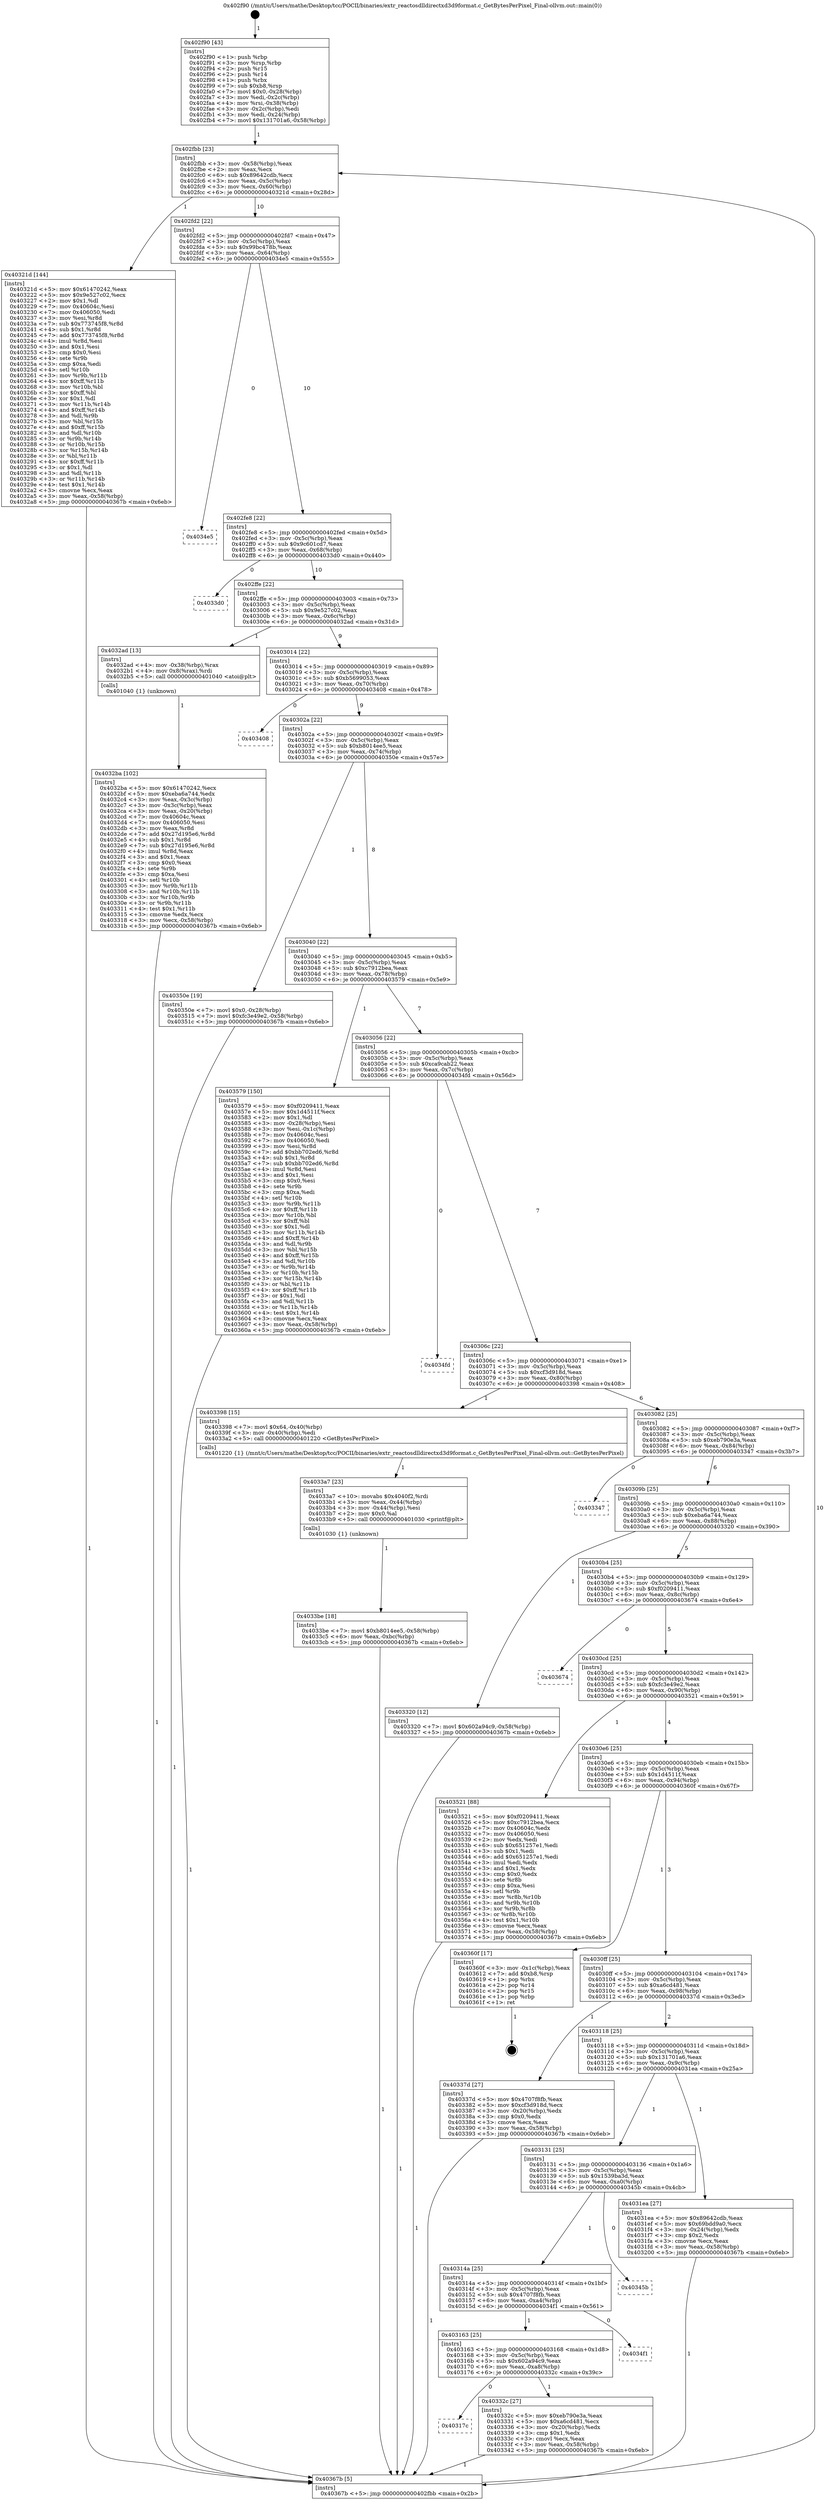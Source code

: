 digraph "0x402f90" {
  label = "0x402f90 (/mnt/c/Users/mathe/Desktop/tcc/POCII/binaries/extr_reactosdlldirectxd3d9format.c_GetBytesPerPixel_Final-ollvm.out::main(0))"
  labelloc = "t"
  node[shape=record]

  Entry [label="",width=0.3,height=0.3,shape=circle,fillcolor=black,style=filled]
  "0x402fbb" [label="{
     0x402fbb [23]\l
     | [instrs]\l
     &nbsp;&nbsp;0x402fbb \<+3\>: mov -0x58(%rbp),%eax\l
     &nbsp;&nbsp;0x402fbe \<+2\>: mov %eax,%ecx\l
     &nbsp;&nbsp;0x402fc0 \<+6\>: sub $0x89642cdb,%ecx\l
     &nbsp;&nbsp;0x402fc6 \<+3\>: mov %eax,-0x5c(%rbp)\l
     &nbsp;&nbsp;0x402fc9 \<+3\>: mov %ecx,-0x60(%rbp)\l
     &nbsp;&nbsp;0x402fcc \<+6\>: je 000000000040321d \<main+0x28d\>\l
  }"]
  "0x40321d" [label="{
     0x40321d [144]\l
     | [instrs]\l
     &nbsp;&nbsp;0x40321d \<+5\>: mov $0x61470242,%eax\l
     &nbsp;&nbsp;0x403222 \<+5\>: mov $0x9e527c02,%ecx\l
     &nbsp;&nbsp;0x403227 \<+2\>: mov $0x1,%dl\l
     &nbsp;&nbsp;0x403229 \<+7\>: mov 0x40604c,%esi\l
     &nbsp;&nbsp;0x403230 \<+7\>: mov 0x406050,%edi\l
     &nbsp;&nbsp;0x403237 \<+3\>: mov %esi,%r8d\l
     &nbsp;&nbsp;0x40323a \<+7\>: sub $0x773745f8,%r8d\l
     &nbsp;&nbsp;0x403241 \<+4\>: sub $0x1,%r8d\l
     &nbsp;&nbsp;0x403245 \<+7\>: add $0x773745f8,%r8d\l
     &nbsp;&nbsp;0x40324c \<+4\>: imul %r8d,%esi\l
     &nbsp;&nbsp;0x403250 \<+3\>: and $0x1,%esi\l
     &nbsp;&nbsp;0x403253 \<+3\>: cmp $0x0,%esi\l
     &nbsp;&nbsp;0x403256 \<+4\>: sete %r9b\l
     &nbsp;&nbsp;0x40325a \<+3\>: cmp $0xa,%edi\l
     &nbsp;&nbsp;0x40325d \<+4\>: setl %r10b\l
     &nbsp;&nbsp;0x403261 \<+3\>: mov %r9b,%r11b\l
     &nbsp;&nbsp;0x403264 \<+4\>: xor $0xff,%r11b\l
     &nbsp;&nbsp;0x403268 \<+3\>: mov %r10b,%bl\l
     &nbsp;&nbsp;0x40326b \<+3\>: xor $0xff,%bl\l
     &nbsp;&nbsp;0x40326e \<+3\>: xor $0x1,%dl\l
     &nbsp;&nbsp;0x403271 \<+3\>: mov %r11b,%r14b\l
     &nbsp;&nbsp;0x403274 \<+4\>: and $0xff,%r14b\l
     &nbsp;&nbsp;0x403278 \<+3\>: and %dl,%r9b\l
     &nbsp;&nbsp;0x40327b \<+3\>: mov %bl,%r15b\l
     &nbsp;&nbsp;0x40327e \<+4\>: and $0xff,%r15b\l
     &nbsp;&nbsp;0x403282 \<+3\>: and %dl,%r10b\l
     &nbsp;&nbsp;0x403285 \<+3\>: or %r9b,%r14b\l
     &nbsp;&nbsp;0x403288 \<+3\>: or %r10b,%r15b\l
     &nbsp;&nbsp;0x40328b \<+3\>: xor %r15b,%r14b\l
     &nbsp;&nbsp;0x40328e \<+3\>: or %bl,%r11b\l
     &nbsp;&nbsp;0x403291 \<+4\>: xor $0xff,%r11b\l
     &nbsp;&nbsp;0x403295 \<+3\>: or $0x1,%dl\l
     &nbsp;&nbsp;0x403298 \<+3\>: and %dl,%r11b\l
     &nbsp;&nbsp;0x40329b \<+3\>: or %r11b,%r14b\l
     &nbsp;&nbsp;0x40329e \<+4\>: test $0x1,%r14b\l
     &nbsp;&nbsp;0x4032a2 \<+3\>: cmovne %ecx,%eax\l
     &nbsp;&nbsp;0x4032a5 \<+3\>: mov %eax,-0x58(%rbp)\l
     &nbsp;&nbsp;0x4032a8 \<+5\>: jmp 000000000040367b \<main+0x6eb\>\l
  }"]
  "0x402fd2" [label="{
     0x402fd2 [22]\l
     | [instrs]\l
     &nbsp;&nbsp;0x402fd2 \<+5\>: jmp 0000000000402fd7 \<main+0x47\>\l
     &nbsp;&nbsp;0x402fd7 \<+3\>: mov -0x5c(%rbp),%eax\l
     &nbsp;&nbsp;0x402fda \<+5\>: sub $0x99bc478b,%eax\l
     &nbsp;&nbsp;0x402fdf \<+3\>: mov %eax,-0x64(%rbp)\l
     &nbsp;&nbsp;0x402fe2 \<+6\>: je 00000000004034e5 \<main+0x555\>\l
  }"]
  Exit [label="",width=0.3,height=0.3,shape=circle,fillcolor=black,style=filled,peripheries=2]
  "0x4034e5" [label="{
     0x4034e5\l
  }", style=dashed]
  "0x402fe8" [label="{
     0x402fe8 [22]\l
     | [instrs]\l
     &nbsp;&nbsp;0x402fe8 \<+5\>: jmp 0000000000402fed \<main+0x5d\>\l
     &nbsp;&nbsp;0x402fed \<+3\>: mov -0x5c(%rbp),%eax\l
     &nbsp;&nbsp;0x402ff0 \<+5\>: sub $0x9c601cd7,%eax\l
     &nbsp;&nbsp;0x402ff5 \<+3\>: mov %eax,-0x68(%rbp)\l
     &nbsp;&nbsp;0x402ff8 \<+6\>: je 00000000004033d0 \<main+0x440\>\l
  }"]
  "0x4033be" [label="{
     0x4033be [18]\l
     | [instrs]\l
     &nbsp;&nbsp;0x4033be \<+7\>: movl $0xb8014ee5,-0x58(%rbp)\l
     &nbsp;&nbsp;0x4033c5 \<+6\>: mov %eax,-0xbc(%rbp)\l
     &nbsp;&nbsp;0x4033cb \<+5\>: jmp 000000000040367b \<main+0x6eb\>\l
  }"]
  "0x4033d0" [label="{
     0x4033d0\l
  }", style=dashed]
  "0x402ffe" [label="{
     0x402ffe [22]\l
     | [instrs]\l
     &nbsp;&nbsp;0x402ffe \<+5\>: jmp 0000000000403003 \<main+0x73\>\l
     &nbsp;&nbsp;0x403003 \<+3\>: mov -0x5c(%rbp),%eax\l
     &nbsp;&nbsp;0x403006 \<+5\>: sub $0x9e527c02,%eax\l
     &nbsp;&nbsp;0x40300b \<+3\>: mov %eax,-0x6c(%rbp)\l
     &nbsp;&nbsp;0x40300e \<+6\>: je 00000000004032ad \<main+0x31d\>\l
  }"]
  "0x4033a7" [label="{
     0x4033a7 [23]\l
     | [instrs]\l
     &nbsp;&nbsp;0x4033a7 \<+10\>: movabs $0x4040f2,%rdi\l
     &nbsp;&nbsp;0x4033b1 \<+3\>: mov %eax,-0x44(%rbp)\l
     &nbsp;&nbsp;0x4033b4 \<+3\>: mov -0x44(%rbp),%esi\l
     &nbsp;&nbsp;0x4033b7 \<+2\>: mov $0x0,%al\l
     &nbsp;&nbsp;0x4033b9 \<+5\>: call 0000000000401030 \<printf@plt\>\l
     | [calls]\l
     &nbsp;&nbsp;0x401030 \{1\} (unknown)\l
  }"]
  "0x4032ad" [label="{
     0x4032ad [13]\l
     | [instrs]\l
     &nbsp;&nbsp;0x4032ad \<+4\>: mov -0x38(%rbp),%rax\l
     &nbsp;&nbsp;0x4032b1 \<+4\>: mov 0x8(%rax),%rdi\l
     &nbsp;&nbsp;0x4032b5 \<+5\>: call 0000000000401040 \<atoi@plt\>\l
     | [calls]\l
     &nbsp;&nbsp;0x401040 \{1\} (unknown)\l
  }"]
  "0x403014" [label="{
     0x403014 [22]\l
     | [instrs]\l
     &nbsp;&nbsp;0x403014 \<+5\>: jmp 0000000000403019 \<main+0x89\>\l
     &nbsp;&nbsp;0x403019 \<+3\>: mov -0x5c(%rbp),%eax\l
     &nbsp;&nbsp;0x40301c \<+5\>: sub $0xb5699053,%eax\l
     &nbsp;&nbsp;0x403021 \<+3\>: mov %eax,-0x70(%rbp)\l
     &nbsp;&nbsp;0x403024 \<+6\>: je 0000000000403408 \<main+0x478\>\l
  }"]
  "0x40317c" [label="{
     0x40317c\l
  }", style=dashed]
  "0x403408" [label="{
     0x403408\l
  }", style=dashed]
  "0x40302a" [label="{
     0x40302a [22]\l
     | [instrs]\l
     &nbsp;&nbsp;0x40302a \<+5\>: jmp 000000000040302f \<main+0x9f\>\l
     &nbsp;&nbsp;0x40302f \<+3\>: mov -0x5c(%rbp),%eax\l
     &nbsp;&nbsp;0x403032 \<+5\>: sub $0xb8014ee5,%eax\l
     &nbsp;&nbsp;0x403037 \<+3\>: mov %eax,-0x74(%rbp)\l
     &nbsp;&nbsp;0x40303a \<+6\>: je 000000000040350e \<main+0x57e\>\l
  }"]
  "0x40332c" [label="{
     0x40332c [27]\l
     | [instrs]\l
     &nbsp;&nbsp;0x40332c \<+5\>: mov $0xeb790e3a,%eax\l
     &nbsp;&nbsp;0x403331 \<+5\>: mov $0xa6cd481,%ecx\l
     &nbsp;&nbsp;0x403336 \<+3\>: mov -0x20(%rbp),%edx\l
     &nbsp;&nbsp;0x403339 \<+3\>: cmp $0x1,%edx\l
     &nbsp;&nbsp;0x40333c \<+3\>: cmovl %ecx,%eax\l
     &nbsp;&nbsp;0x40333f \<+3\>: mov %eax,-0x58(%rbp)\l
     &nbsp;&nbsp;0x403342 \<+5\>: jmp 000000000040367b \<main+0x6eb\>\l
  }"]
  "0x40350e" [label="{
     0x40350e [19]\l
     | [instrs]\l
     &nbsp;&nbsp;0x40350e \<+7\>: movl $0x0,-0x28(%rbp)\l
     &nbsp;&nbsp;0x403515 \<+7\>: movl $0xfc3e49e2,-0x58(%rbp)\l
     &nbsp;&nbsp;0x40351c \<+5\>: jmp 000000000040367b \<main+0x6eb\>\l
  }"]
  "0x403040" [label="{
     0x403040 [22]\l
     | [instrs]\l
     &nbsp;&nbsp;0x403040 \<+5\>: jmp 0000000000403045 \<main+0xb5\>\l
     &nbsp;&nbsp;0x403045 \<+3\>: mov -0x5c(%rbp),%eax\l
     &nbsp;&nbsp;0x403048 \<+5\>: sub $0xc7912bea,%eax\l
     &nbsp;&nbsp;0x40304d \<+3\>: mov %eax,-0x78(%rbp)\l
     &nbsp;&nbsp;0x403050 \<+6\>: je 0000000000403579 \<main+0x5e9\>\l
  }"]
  "0x403163" [label="{
     0x403163 [25]\l
     | [instrs]\l
     &nbsp;&nbsp;0x403163 \<+5\>: jmp 0000000000403168 \<main+0x1d8\>\l
     &nbsp;&nbsp;0x403168 \<+3\>: mov -0x5c(%rbp),%eax\l
     &nbsp;&nbsp;0x40316b \<+5\>: sub $0x602a94c9,%eax\l
     &nbsp;&nbsp;0x403170 \<+6\>: mov %eax,-0xa8(%rbp)\l
     &nbsp;&nbsp;0x403176 \<+6\>: je 000000000040332c \<main+0x39c\>\l
  }"]
  "0x403579" [label="{
     0x403579 [150]\l
     | [instrs]\l
     &nbsp;&nbsp;0x403579 \<+5\>: mov $0xf0209411,%eax\l
     &nbsp;&nbsp;0x40357e \<+5\>: mov $0x1d4511f,%ecx\l
     &nbsp;&nbsp;0x403583 \<+2\>: mov $0x1,%dl\l
     &nbsp;&nbsp;0x403585 \<+3\>: mov -0x28(%rbp),%esi\l
     &nbsp;&nbsp;0x403588 \<+3\>: mov %esi,-0x1c(%rbp)\l
     &nbsp;&nbsp;0x40358b \<+7\>: mov 0x40604c,%esi\l
     &nbsp;&nbsp;0x403592 \<+7\>: mov 0x406050,%edi\l
     &nbsp;&nbsp;0x403599 \<+3\>: mov %esi,%r8d\l
     &nbsp;&nbsp;0x40359c \<+7\>: add $0xbb702ed6,%r8d\l
     &nbsp;&nbsp;0x4035a3 \<+4\>: sub $0x1,%r8d\l
     &nbsp;&nbsp;0x4035a7 \<+7\>: sub $0xbb702ed6,%r8d\l
     &nbsp;&nbsp;0x4035ae \<+4\>: imul %r8d,%esi\l
     &nbsp;&nbsp;0x4035b2 \<+3\>: and $0x1,%esi\l
     &nbsp;&nbsp;0x4035b5 \<+3\>: cmp $0x0,%esi\l
     &nbsp;&nbsp;0x4035b8 \<+4\>: sete %r9b\l
     &nbsp;&nbsp;0x4035bc \<+3\>: cmp $0xa,%edi\l
     &nbsp;&nbsp;0x4035bf \<+4\>: setl %r10b\l
     &nbsp;&nbsp;0x4035c3 \<+3\>: mov %r9b,%r11b\l
     &nbsp;&nbsp;0x4035c6 \<+4\>: xor $0xff,%r11b\l
     &nbsp;&nbsp;0x4035ca \<+3\>: mov %r10b,%bl\l
     &nbsp;&nbsp;0x4035cd \<+3\>: xor $0xff,%bl\l
     &nbsp;&nbsp;0x4035d0 \<+3\>: xor $0x1,%dl\l
     &nbsp;&nbsp;0x4035d3 \<+3\>: mov %r11b,%r14b\l
     &nbsp;&nbsp;0x4035d6 \<+4\>: and $0xff,%r14b\l
     &nbsp;&nbsp;0x4035da \<+3\>: and %dl,%r9b\l
     &nbsp;&nbsp;0x4035dd \<+3\>: mov %bl,%r15b\l
     &nbsp;&nbsp;0x4035e0 \<+4\>: and $0xff,%r15b\l
     &nbsp;&nbsp;0x4035e4 \<+3\>: and %dl,%r10b\l
     &nbsp;&nbsp;0x4035e7 \<+3\>: or %r9b,%r14b\l
     &nbsp;&nbsp;0x4035ea \<+3\>: or %r10b,%r15b\l
     &nbsp;&nbsp;0x4035ed \<+3\>: xor %r15b,%r14b\l
     &nbsp;&nbsp;0x4035f0 \<+3\>: or %bl,%r11b\l
     &nbsp;&nbsp;0x4035f3 \<+4\>: xor $0xff,%r11b\l
     &nbsp;&nbsp;0x4035f7 \<+3\>: or $0x1,%dl\l
     &nbsp;&nbsp;0x4035fa \<+3\>: and %dl,%r11b\l
     &nbsp;&nbsp;0x4035fd \<+3\>: or %r11b,%r14b\l
     &nbsp;&nbsp;0x403600 \<+4\>: test $0x1,%r14b\l
     &nbsp;&nbsp;0x403604 \<+3\>: cmovne %ecx,%eax\l
     &nbsp;&nbsp;0x403607 \<+3\>: mov %eax,-0x58(%rbp)\l
     &nbsp;&nbsp;0x40360a \<+5\>: jmp 000000000040367b \<main+0x6eb\>\l
  }"]
  "0x403056" [label="{
     0x403056 [22]\l
     | [instrs]\l
     &nbsp;&nbsp;0x403056 \<+5\>: jmp 000000000040305b \<main+0xcb\>\l
     &nbsp;&nbsp;0x40305b \<+3\>: mov -0x5c(%rbp),%eax\l
     &nbsp;&nbsp;0x40305e \<+5\>: sub $0xca9cab22,%eax\l
     &nbsp;&nbsp;0x403063 \<+3\>: mov %eax,-0x7c(%rbp)\l
     &nbsp;&nbsp;0x403066 \<+6\>: je 00000000004034fd \<main+0x56d\>\l
  }"]
  "0x4034f1" [label="{
     0x4034f1\l
  }", style=dashed]
  "0x4034fd" [label="{
     0x4034fd\l
  }", style=dashed]
  "0x40306c" [label="{
     0x40306c [22]\l
     | [instrs]\l
     &nbsp;&nbsp;0x40306c \<+5\>: jmp 0000000000403071 \<main+0xe1\>\l
     &nbsp;&nbsp;0x403071 \<+3\>: mov -0x5c(%rbp),%eax\l
     &nbsp;&nbsp;0x403074 \<+5\>: sub $0xcf3d918d,%eax\l
     &nbsp;&nbsp;0x403079 \<+3\>: mov %eax,-0x80(%rbp)\l
     &nbsp;&nbsp;0x40307c \<+6\>: je 0000000000403398 \<main+0x408\>\l
  }"]
  "0x40314a" [label="{
     0x40314a [25]\l
     | [instrs]\l
     &nbsp;&nbsp;0x40314a \<+5\>: jmp 000000000040314f \<main+0x1bf\>\l
     &nbsp;&nbsp;0x40314f \<+3\>: mov -0x5c(%rbp),%eax\l
     &nbsp;&nbsp;0x403152 \<+5\>: sub $0x4707f8fb,%eax\l
     &nbsp;&nbsp;0x403157 \<+6\>: mov %eax,-0xa4(%rbp)\l
     &nbsp;&nbsp;0x40315d \<+6\>: je 00000000004034f1 \<main+0x561\>\l
  }"]
  "0x403398" [label="{
     0x403398 [15]\l
     | [instrs]\l
     &nbsp;&nbsp;0x403398 \<+7\>: movl $0x64,-0x40(%rbp)\l
     &nbsp;&nbsp;0x40339f \<+3\>: mov -0x40(%rbp),%edi\l
     &nbsp;&nbsp;0x4033a2 \<+5\>: call 0000000000401220 \<GetBytesPerPixel\>\l
     | [calls]\l
     &nbsp;&nbsp;0x401220 \{1\} (/mnt/c/Users/mathe/Desktop/tcc/POCII/binaries/extr_reactosdlldirectxd3d9format.c_GetBytesPerPixel_Final-ollvm.out::GetBytesPerPixel)\l
  }"]
  "0x403082" [label="{
     0x403082 [25]\l
     | [instrs]\l
     &nbsp;&nbsp;0x403082 \<+5\>: jmp 0000000000403087 \<main+0xf7\>\l
     &nbsp;&nbsp;0x403087 \<+3\>: mov -0x5c(%rbp),%eax\l
     &nbsp;&nbsp;0x40308a \<+5\>: sub $0xeb790e3a,%eax\l
     &nbsp;&nbsp;0x40308f \<+6\>: mov %eax,-0x84(%rbp)\l
     &nbsp;&nbsp;0x403095 \<+6\>: je 0000000000403347 \<main+0x3b7\>\l
  }"]
  "0x40345b" [label="{
     0x40345b\l
  }", style=dashed]
  "0x403347" [label="{
     0x403347\l
  }", style=dashed]
  "0x40309b" [label="{
     0x40309b [25]\l
     | [instrs]\l
     &nbsp;&nbsp;0x40309b \<+5\>: jmp 00000000004030a0 \<main+0x110\>\l
     &nbsp;&nbsp;0x4030a0 \<+3\>: mov -0x5c(%rbp),%eax\l
     &nbsp;&nbsp;0x4030a3 \<+5\>: sub $0xeba6a744,%eax\l
     &nbsp;&nbsp;0x4030a8 \<+6\>: mov %eax,-0x88(%rbp)\l
     &nbsp;&nbsp;0x4030ae \<+6\>: je 0000000000403320 \<main+0x390\>\l
  }"]
  "0x4032ba" [label="{
     0x4032ba [102]\l
     | [instrs]\l
     &nbsp;&nbsp;0x4032ba \<+5\>: mov $0x61470242,%ecx\l
     &nbsp;&nbsp;0x4032bf \<+5\>: mov $0xeba6a744,%edx\l
     &nbsp;&nbsp;0x4032c4 \<+3\>: mov %eax,-0x3c(%rbp)\l
     &nbsp;&nbsp;0x4032c7 \<+3\>: mov -0x3c(%rbp),%eax\l
     &nbsp;&nbsp;0x4032ca \<+3\>: mov %eax,-0x20(%rbp)\l
     &nbsp;&nbsp;0x4032cd \<+7\>: mov 0x40604c,%eax\l
     &nbsp;&nbsp;0x4032d4 \<+7\>: mov 0x406050,%esi\l
     &nbsp;&nbsp;0x4032db \<+3\>: mov %eax,%r8d\l
     &nbsp;&nbsp;0x4032de \<+7\>: add $0x27d195e6,%r8d\l
     &nbsp;&nbsp;0x4032e5 \<+4\>: sub $0x1,%r8d\l
     &nbsp;&nbsp;0x4032e9 \<+7\>: sub $0x27d195e6,%r8d\l
     &nbsp;&nbsp;0x4032f0 \<+4\>: imul %r8d,%eax\l
     &nbsp;&nbsp;0x4032f4 \<+3\>: and $0x1,%eax\l
     &nbsp;&nbsp;0x4032f7 \<+3\>: cmp $0x0,%eax\l
     &nbsp;&nbsp;0x4032fa \<+4\>: sete %r9b\l
     &nbsp;&nbsp;0x4032fe \<+3\>: cmp $0xa,%esi\l
     &nbsp;&nbsp;0x403301 \<+4\>: setl %r10b\l
     &nbsp;&nbsp;0x403305 \<+3\>: mov %r9b,%r11b\l
     &nbsp;&nbsp;0x403308 \<+3\>: and %r10b,%r11b\l
     &nbsp;&nbsp;0x40330b \<+3\>: xor %r10b,%r9b\l
     &nbsp;&nbsp;0x40330e \<+3\>: or %r9b,%r11b\l
     &nbsp;&nbsp;0x403311 \<+4\>: test $0x1,%r11b\l
     &nbsp;&nbsp;0x403315 \<+3\>: cmovne %edx,%ecx\l
     &nbsp;&nbsp;0x403318 \<+3\>: mov %ecx,-0x58(%rbp)\l
     &nbsp;&nbsp;0x40331b \<+5\>: jmp 000000000040367b \<main+0x6eb\>\l
  }"]
  "0x403320" [label="{
     0x403320 [12]\l
     | [instrs]\l
     &nbsp;&nbsp;0x403320 \<+7\>: movl $0x602a94c9,-0x58(%rbp)\l
     &nbsp;&nbsp;0x403327 \<+5\>: jmp 000000000040367b \<main+0x6eb\>\l
  }"]
  "0x4030b4" [label="{
     0x4030b4 [25]\l
     | [instrs]\l
     &nbsp;&nbsp;0x4030b4 \<+5\>: jmp 00000000004030b9 \<main+0x129\>\l
     &nbsp;&nbsp;0x4030b9 \<+3\>: mov -0x5c(%rbp),%eax\l
     &nbsp;&nbsp;0x4030bc \<+5\>: sub $0xf0209411,%eax\l
     &nbsp;&nbsp;0x4030c1 \<+6\>: mov %eax,-0x8c(%rbp)\l
     &nbsp;&nbsp;0x4030c7 \<+6\>: je 0000000000403674 \<main+0x6e4\>\l
  }"]
  "0x402f90" [label="{
     0x402f90 [43]\l
     | [instrs]\l
     &nbsp;&nbsp;0x402f90 \<+1\>: push %rbp\l
     &nbsp;&nbsp;0x402f91 \<+3\>: mov %rsp,%rbp\l
     &nbsp;&nbsp;0x402f94 \<+2\>: push %r15\l
     &nbsp;&nbsp;0x402f96 \<+2\>: push %r14\l
     &nbsp;&nbsp;0x402f98 \<+1\>: push %rbx\l
     &nbsp;&nbsp;0x402f99 \<+7\>: sub $0xb8,%rsp\l
     &nbsp;&nbsp;0x402fa0 \<+7\>: movl $0x0,-0x28(%rbp)\l
     &nbsp;&nbsp;0x402fa7 \<+3\>: mov %edi,-0x2c(%rbp)\l
     &nbsp;&nbsp;0x402faa \<+4\>: mov %rsi,-0x38(%rbp)\l
     &nbsp;&nbsp;0x402fae \<+3\>: mov -0x2c(%rbp),%edi\l
     &nbsp;&nbsp;0x402fb1 \<+3\>: mov %edi,-0x24(%rbp)\l
     &nbsp;&nbsp;0x402fb4 \<+7\>: movl $0x131701a6,-0x58(%rbp)\l
  }"]
  "0x403674" [label="{
     0x403674\l
  }", style=dashed]
  "0x4030cd" [label="{
     0x4030cd [25]\l
     | [instrs]\l
     &nbsp;&nbsp;0x4030cd \<+5\>: jmp 00000000004030d2 \<main+0x142\>\l
     &nbsp;&nbsp;0x4030d2 \<+3\>: mov -0x5c(%rbp),%eax\l
     &nbsp;&nbsp;0x4030d5 \<+5\>: sub $0xfc3e49e2,%eax\l
     &nbsp;&nbsp;0x4030da \<+6\>: mov %eax,-0x90(%rbp)\l
     &nbsp;&nbsp;0x4030e0 \<+6\>: je 0000000000403521 \<main+0x591\>\l
  }"]
  "0x40367b" [label="{
     0x40367b [5]\l
     | [instrs]\l
     &nbsp;&nbsp;0x40367b \<+5\>: jmp 0000000000402fbb \<main+0x2b\>\l
  }"]
  "0x403521" [label="{
     0x403521 [88]\l
     | [instrs]\l
     &nbsp;&nbsp;0x403521 \<+5\>: mov $0xf0209411,%eax\l
     &nbsp;&nbsp;0x403526 \<+5\>: mov $0xc7912bea,%ecx\l
     &nbsp;&nbsp;0x40352b \<+7\>: mov 0x40604c,%edx\l
     &nbsp;&nbsp;0x403532 \<+7\>: mov 0x406050,%esi\l
     &nbsp;&nbsp;0x403539 \<+2\>: mov %edx,%edi\l
     &nbsp;&nbsp;0x40353b \<+6\>: sub $0x651257e1,%edi\l
     &nbsp;&nbsp;0x403541 \<+3\>: sub $0x1,%edi\l
     &nbsp;&nbsp;0x403544 \<+6\>: add $0x651257e1,%edi\l
     &nbsp;&nbsp;0x40354a \<+3\>: imul %edi,%edx\l
     &nbsp;&nbsp;0x40354d \<+3\>: and $0x1,%edx\l
     &nbsp;&nbsp;0x403550 \<+3\>: cmp $0x0,%edx\l
     &nbsp;&nbsp;0x403553 \<+4\>: sete %r8b\l
     &nbsp;&nbsp;0x403557 \<+3\>: cmp $0xa,%esi\l
     &nbsp;&nbsp;0x40355a \<+4\>: setl %r9b\l
     &nbsp;&nbsp;0x40355e \<+3\>: mov %r8b,%r10b\l
     &nbsp;&nbsp;0x403561 \<+3\>: and %r9b,%r10b\l
     &nbsp;&nbsp;0x403564 \<+3\>: xor %r9b,%r8b\l
     &nbsp;&nbsp;0x403567 \<+3\>: or %r8b,%r10b\l
     &nbsp;&nbsp;0x40356a \<+4\>: test $0x1,%r10b\l
     &nbsp;&nbsp;0x40356e \<+3\>: cmovne %ecx,%eax\l
     &nbsp;&nbsp;0x403571 \<+3\>: mov %eax,-0x58(%rbp)\l
     &nbsp;&nbsp;0x403574 \<+5\>: jmp 000000000040367b \<main+0x6eb\>\l
  }"]
  "0x4030e6" [label="{
     0x4030e6 [25]\l
     | [instrs]\l
     &nbsp;&nbsp;0x4030e6 \<+5\>: jmp 00000000004030eb \<main+0x15b\>\l
     &nbsp;&nbsp;0x4030eb \<+3\>: mov -0x5c(%rbp),%eax\l
     &nbsp;&nbsp;0x4030ee \<+5\>: sub $0x1d4511f,%eax\l
     &nbsp;&nbsp;0x4030f3 \<+6\>: mov %eax,-0x94(%rbp)\l
     &nbsp;&nbsp;0x4030f9 \<+6\>: je 000000000040360f \<main+0x67f\>\l
  }"]
  "0x403131" [label="{
     0x403131 [25]\l
     | [instrs]\l
     &nbsp;&nbsp;0x403131 \<+5\>: jmp 0000000000403136 \<main+0x1a6\>\l
     &nbsp;&nbsp;0x403136 \<+3\>: mov -0x5c(%rbp),%eax\l
     &nbsp;&nbsp;0x403139 \<+5\>: sub $0x1539ba3d,%eax\l
     &nbsp;&nbsp;0x40313e \<+6\>: mov %eax,-0xa0(%rbp)\l
     &nbsp;&nbsp;0x403144 \<+6\>: je 000000000040345b \<main+0x4cb\>\l
  }"]
  "0x40360f" [label="{
     0x40360f [17]\l
     | [instrs]\l
     &nbsp;&nbsp;0x40360f \<+3\>: mov -0x1c(%rbp),%eax\l
     &nbsp;&nbsp;0x403612 \<+7\>: add $0xb8,%rsp\l
     &nbsp;&nbsp;0x403619 \<+1\>: pop %rbx\l
     &nbsp;&nbsp;0x40361a \<+2\>: pop %r14\l
     &nbsp;&nbsp;0x40361c \<+2\>: pop %r15\l
     &nbsp;&nbsp;0x40361e \<+1\>: pop %rbp\l
     &nbsp;&nbsp;0x40361f \<+1\>: ret\l
  }"]
  "0x4030ff" [label="{
     0x4030ff [25]\l
     | [instrs]\l
     &nbsp;&nbsp;0x4030ff \<+5\>: jmp 0000000000403104 \<main+0x174\>\l
     &nbsp;&nbsp;0x403104 \<+3\>: mov -0x5c(%rbp),%eax\l
     &nbsp;&nbsp;0x403107 \<+5\>: sub $0xa6cd481,%eax\l
     &nbsp;&nbsp;0x40310c \<+6\>: mov %eax,-0x98(%rbp)\l
     &nbsp;&nbsp;0x403112 \<+6\>: je 000000000040337d \<main+0x3ed\>\l
  }"]
  "0x4031ea" [label="{
     0x4031ea [27]\l
     | [instrs]\l
     &nbsp;&nbsp;0x4031ea \<+5\>: mov $0x89642cdb,%eax\l
     &nbsp;&nbsp;0x4031ef \<+5\>: mov $0x69bdd9a0,%ecx\l
     &nbsp;&nbsp;0x4031f4 \<+3\>: mov -0x24(%rbp),%edx\l
     &nbsp;&nbsp;0x4031f7 \<+3\>: cmp $0x2,%edx\l
     &nbsp;&nbsp;0x4031fa \<+3\>: cmovne %ecx,%eax\l
     &nbsp;&nbsp;0x4031fd \<+3\>: mov %eax,-0x58(%rbp)\l
     &nbsp;&nbsp;0x403200 \<+5\>: jmp 000000000040367b \<main+0x6eb\>\l
  }"]
  "0x40337d" [label="{
     0x40337d [27]\l
     | [instrs]\l
     &nbsp;&nbsp;0x40337d \<+5\>: mov $0x4707f8fb,%eax\l
     &nbsp;&nbsp;0x403382 \<+5\>: mov $0xcf3d918d,%ecx\l
     &nbsp;&nbsp;0x403387 \<+3\>: mov -0x20(%rbp),%edx\l
     &nbsp;&nbsp;0x40338a \<+3\>: cmp $0x0,%edx\l
     &nbsp;&nbsp;0x40338d \<+3\>: cmove %ecx,%eax\l
     &nbsp;&nbsp;0x403390 \<+3\>: mov %eax,-0x58(%rbp)\l
     &nbsp;&nbsp;0x403393 \<+5\>: jmp 000000000040367b \<main+0x6eb\>\l
  }"]
  "0x403118" [label="{
     0x403118 [25]\l
     | [instrs]\l
     &nbsp;&nbsp;0x403118 \<+5\>: jmp 000000000040311d \<main+0x18d\>\l
     &nbsp;&nbsp;0x40311d \<+3\>: mov -0x5c(%rbp),%eax\l
     &nbsp;&nbsp;0x403120 \<+5\>: sub $0x131701a6,%eax\l
     &nbsp;&nbsp;0x403125 \<+6\>: mov %eax,-0x9c(%rbp)\l
     &nbsp;&nbsp;0x40312b \<+6\>: je 00000000004031ea \<main+0x25a\>\l
  }"]
  Entry -> "0x402f90" [label=" 1"]
  "0x402fbb" -> "0x40321d" [label=" 1"]
  "0x402fbb" -> "0x402fd2" [label=" 10"]
  "0x40360f" -> Exit [label=" 1"]
  "0x402fd2" -> "0x4034e5" [label=" 0"]
  "0x402fd2" -> "0x402fe8" [label=" 10"]
  "0x403579" -> "0x40367b" [label=" 1"]
  "0x402fe8" -> "0x4033d0" [label=" 0"]
  "0x402fe8" -> "0x402ffe" [label=" 10"]
  "0x403521" -> "0x40367b" [label=" 1"]
  "0x402ffe" -> "0x4032ad" [label=" 1"]
  "0x402ffe" -> "0x403014" [label=" 9"]
  "0x40350e" -> "0x40367b" [label=" 1"]
  "0x403014" -> "0x403408" [label=" 0"]
  "0x403014" -> "0x40302a" [label=" 9"]
  "0x4033be" -> "0x40367b" [label=" 1"]
  "0x40302a" -> "0x40350e" [label=" 1"]
  "0x40302a" -> "0x403040" [label=" 8"]
  "0x4033a7" -> "0x4033be" [label=" 1"]
  "0x403040" -> "0x403579" [label=" 1"]
  "0x403040" -> "0x403056" [label=" 7"]
  "0x40337d" -> "0x40367b" [label=" 1"]
  "0x403056" -> "0x4034fd" [label=" 0"]
  "0x403056" -> "0x40306c" [label=" 7"]
  "0x40332c" -> "0x40367b" [label=" 1"]
  "0x40306c" -> "0x403398" [label=" 1"]
  "0x40306c" -> "0x403082" [label=" 6"]
  "0x403163" -> "0x40332c" [label=" 1"]
  "0x403082" -> "0x403347" [label=" 0"]
  "0x403082" -> "0x40309b" [label=" 6"]
  "0x403398" -> "0x4033a7" [label=" 1"]
  "0x40309b" -> "0x403320" [label=" 1"]
  "0x40309b" -> "0x4030b4" [label=" 5"]
  "0x40314a" -> "0x4034f1" [label=" 0"]
  "0x4030b4" -> "0x403674" [label=" 0"]
  "0x4030b4" -> "0x4030cd" [label=" 5"]
  "0x403163" -> "0x40317c" [label=" 0"]
  "0x4030cd" -> "0x403521" [label=" 1"]
  "0x4030cd" -> "0x4030e6" [label=" 4"]
  "0x403131" -> "0x40314a" [label=" 1"]
  "0x4030e6" -> "0x40360f" [label=" 1"]
  "0x4030e6" -> "0x4030ff" [label=" 3"]
  "0x403131" -> "0x40345b" [label=" 0"]
  "0x4030ff" -> "0x40337d" [label=" 1"]
  "0x4030ff" -> "0x403118" [label=" 2"]
  "0x40314a" -> "0x403163" [label=" 1"]
  "0x403118" -> "0x4031ea" [label=" 1"]
  "0x403118" -> "0x403131" [label=" 1"]
  "0x4031ea" -> "0x40367b" [label=" 1"]
  "0x402f90" -> "0x402fbb" [label=" 1"]
  "0x40367b" -> "0x402fbb" [label=" 10"]
  "0x40321d" -> "0x40367b" [label=" 1"]
  "0x4032ad" -> "0x4032ba" [label=" 1"]
  "0x4032ba" -> "0x40367b" [label=" 1"]
  "0x403320" -> "0x40367b" [label=" 1"]
}
